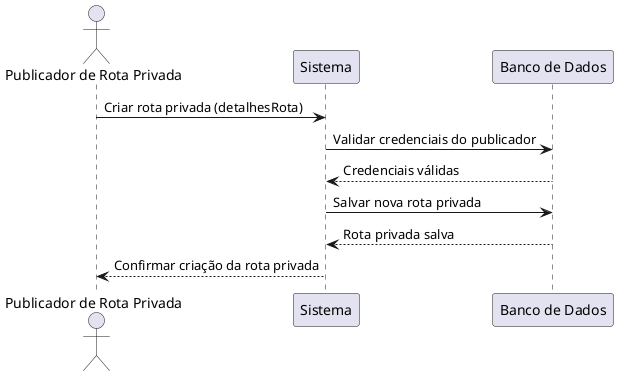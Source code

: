 @startuml
actor "Publicador de Rota Privada" as Pub
participant "Sistema" as S
participant "Banco de Dados" as BD

Pub -> S: Criar rota privada (detalhesRota)
S -> BD: Validar credenciais do publicador
BD --> S: Credenciais válidas
S -> BD: Salvar nova rota privada
BD --> S: Rota privada salva
S --> Pub: Confirmar criação da rota privada

@enduml